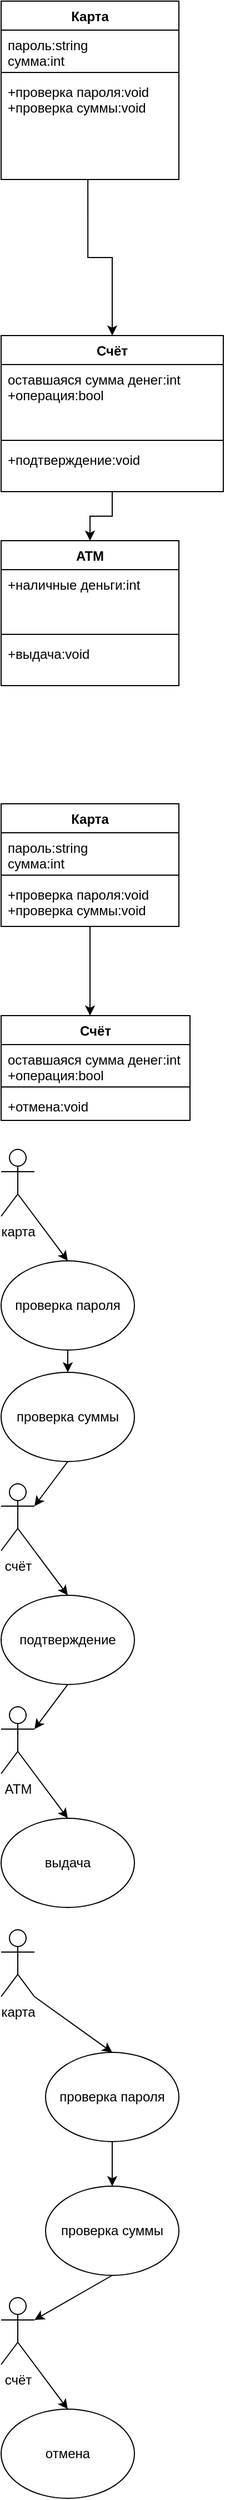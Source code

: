<mxfile version="12.1.3" pages="1"><diagram id="v66yK0sXSqK3zLY-FwVF" name="Page-1"><mxGraphModel dx="1360" dy="628" grid="1" gridSize="10" guides="1" tooltips="1" connect="1" arrows="1" fold="1" page="1" pageScale="1" pageWidth="827" pageHeight="1169" math="0" shadow="0"><root><mxCell id="0"/><mxCell id="1" parent="0"/><mxCell id="27XcoONJLGu04sv1R6hh-18" value="" style="edgeStyle=orthogonalEdgeStyle;rounded=0;orthogonalLoop=1;jettySize=auto;html=1;exitX=0.488;exitY=1;exitDx=0;exitDy=0;exitPerimeter=0;" edge="1" parent="1" source="27XcoONJLGu04sv1R6hh-27" target="27XcoONJLGu04sv1R6hh-14"><mxGeometry relative="1" as="geometry"><mxPoint x="200" y="170" as="sourcePoint"/></mxGeometry></mxCell><mxCell id="27XcoONJLGu04sv1R6hh-23" value="" style="edgeStyle=orthogonalEdgeStyle;rounded=0;orthogonalLoop=1;jettySize=auto;html=1;" edge="1" parent="1" source="27XcoONJLGu04sv1R6hh-14" target="27XcoONJLGu04sv1R6hh-19"><mxGeometry relative="1" as="geometry"/></mxCell><mxCell id="27XcoONJLGu04sv1R6hh-14" value="Счёт" style="swimlane;fontStyle=1;align=center;verticalAlign=top;childLayout=stackLayout;horizontal=1;startSize=26;horizontalStack=0;resizeParent=1;resizeParentMax=0;resizeLast=0;collapsible=1;marginBottom=0;" vertex="1" parent="1"><mxGeometry x="120" y="300" width="200" height="140" as="geometry"/></mxCell><mxCell id="27XcoONJLGu04sv1R6hh-15" value="оставшаяся сумма денег:int&#10;+операция:bool" style="text;strokeColor=none;fillColor=none;align=left;verticalAlign=top;spacingLeft=4;spacingRight=4;overflow=hidden;rotatable=0;points=[[0,0.5],[1,0.5]];portConstraint=eastwest;" vertex="1" parent="27XcoONJLGu04sv1R6hh-14"><mxGeometry y="26" width="200" height="64" as="geometry"/></mxCell><mxCell id="27XcoONJLGu04sv1R6hh-16" value="" style="line;strokeWidth=1;fillColor=none;align=left;verticalAlign=middle;spacingTop=-1;spacingLeft=3;spacingRight=3;rotatable=0;labelPosition=right;points=[];portConstraint=eastwest;" vertex="1" parent="27XcoONJLGu04sv1R6hh-14"><mxGeometry y="90" width="200" height="8" as="geometry"/></mxCell><mxCell id="27XcoONJLGu04sv1R6hh-17" value="+подтверждение:void" style="text;strokeColor=none;fillColor=none;align=left;verticalAlign=top;spacingLeft=4;spacingRight=4;overflow=hidden;rotatable=0;points=[[0,0.5],[1,0.5]];portConstraint=eastwest;" vertex="1" parent="27XcoONJLGu04sv1R6hh-14"><mxGeometry y="98" width="200" height="42" as="geometry"/></mxCell><mxCell id="27XcoONJLGu04sv1R6hh-19" value="ATM" style="swimlane;fontStyle=1;align=center;verticalAlign=top;childLayout=stackLayout;horizontal=1;startSize=26;horizontalStack=0;resizeParent=1;resizeParentMax=0;resizeLast=0;collapsible=1;marginBottom=0;" vertex="1" parent="1"><mxGeometry x="120" y="484" width="160" height="130" as="geometry"/></mxCell><mxCell id="27XcoONJLGu04sv1R6hh-20" value="+наличные деньги:int" style="text;strokeColor=none;fillColor=none;align=left;verticalAlign=top;spacingLeft=4;spacingRight=4;overflow=hidden;rotatable=0;points=[[0,0.5],[1,0.5]];portConstraint=eastwest;" vertex="1" parent="27XcoONJLGu04sv1R6hh-19"><mxGeometry y="26" width="160" height="54" as="geometry"/></mxCell><mxCell id="27XcoONJLGu04sv1R6hh-21" value="" style="line;strokeWidth=1;fillColor=none;align=left;verticalAlign=middle;spacingTop=-1;spacingLeft=3;spacingRight=3;rotatable=0;labelPosition=right;points=[];portConstraint=eastwest;" vertex="1" parent="27XcoONJLGu04sv1R6hh-19"><mxGeometry y="80" width="160" height="8" as="geometry"/></mxCell><mxCell id="27XcoONJLGu04sv1R6hh-22" value="+выдача:void" style="text;strokeColor=none;fillColor=none;align=left;verticalAlign=top;spacingLeft=4;spacingRight=4;overflow=hidden;rotatable=0;points=[[0,0.5],[1,0.5]];portConstraint=eastwest;" vertex="1" parent="27XcoONJLGu04sv1R6hh-19"><mxGeometry y="88" width="160" height="42" as="geometry"/></mxCell><mxCell id="27XcoONJLGu04sv1R6hh-24" value="Карта" style="swimlane;fontStyle=1;align=center;verticalAlign=top;childLayout=stackLayout;horizontal=1;startSize=26;horizontalStack=0;resizeParent=1;resizeParentMax=0;resizeLast=0;collapsible=1;marginBottom=0;" vertex="1" parent="1"><mxGeometry x="120" width="160" height="160" as="geometry"/></mxCell><mxCell id="27XcoONJLGu04sv1R6hh-25" value="пароль:string&#10;сумма:int" style="text;strokeColor=none;fillColor=none;align=left;verticalAlign=top;spacingLeft=4;spacingRight=4;overflow=hidden;rotatable=0;points=[[0,0.5],[1,0.5]];portConstraint=eastwest;" vertex="1" parent="27XcoONJLGu04sv1R6hh-24"><mxGeometry y="26" width="160" height="34" as="geometry"/></mxCell><mxCell id="27XcoONJLGu04sv1R6hh-26" value="" style="line;strokeWidth=1;fillColor=none;align=left;verticalAlign=middle;spacingTop=-1;spacingLeft=3;spacingRight=3;rotatable=0;labelPosition=right;points=[];portConstraint=eastwest;" vertex="1" parent="27XcoONJLGu04sv1R6hh-24"><mxGeometry y="60" width="160" height="8" as="geometry"/></mxCell><mxCell id="27XcoONJLGu04sv1R6hh-27" value="+проверка пароля:void&#10;+проверка суммы:void&#10;" style="text;strokeColor=none;fillColor=none;align=left;verticalAlign=top;spacingLeft=4;spacingRight=4;overflow=hidden;rotatable=0;points=[[0,0.5],[1,0.5]];portConstraint=eastwest;" vertex="1" parent="27XcoONJLGu04sv1R6hh-24"><mxGeometry y="68" width="160" height="92" as="geometry"/></mxCell><mxCell id="27XcoONJLGu04sv1R6hh-37" value="&lt;span style=&quot;font-family: &amp;#34;helvetica&amp;#34; , &amp;#34;arial&amp;#34; , sans-serif ; font-size: 0px ; white-space: nowrap&quot;&gt;%3CmxGraphModel%3E%3Croot%3E%3CmxCell%20id%3D%220%22%2F%3E%3CmxCell%20id%3D%221%22%20parent%3D%220%22%2F%3E%3CmxCell%20id%3D%222%22%20value%3D%22%D0%9A%D0%B0%D1%80%D1%82%D0%B0%22%20style%3D%22swimlane%3BfontStyle%3D1%3Balign%3Dcenter%3BverticalAlign%3Dtop%3BchildLayout%3DstackLayout%3Bhorizontal%3D1%3BstartSize%3D26%3BhorizontalStack%3D0%3BresizeParent%3D1%3BresizeParentMax%3D0%3BresizeLast%3D0%3Bcollapsible%3D1%3BmarginBottom%3D0%3B%22%20vertex%3D%221%22%20parent%3D%221%22%3E%3CmxGeometry%20x%3D%22120%22%20width%3D%22160%22%20height%3D%22160%22%20as%3D%22geometry%22%2F%3E%3C%2FmxCell%3E%3CmxCell%20id%3D%223%22%20value%3D%22string%20%D0%BF%D0%B0%D1%80%D0%BE%D0%BB%D1%8C%3B%26%2310%3Bint%20%D1%81%D1%83%D0%BC%D0%BC%D0%B0%3B%22%20style%3D%22text%3BstrokeColor%3Dnone%3BfillColor%3Dnone%3Balign%3Dleft%3BverticalAlign%3Dtop%3BspacingLeft%3D4%3BspacingRight%3D4%3Boverflow%3Dhidden%3Brotatable%3D0%3Bpoints%3D%5B%5B0%2C0.5%5D%2C%5B1%2C0.5%5D%5D%3BportConstraint%3Deastwest%3B%22%20vertex%3D%221%22%20parent%3D%222%22%3E%3CmxGeometry%20y%3D%2226%22%20width%3D%22160%22%20height%3D%2234%22%20as%3D%22geometry%22%2F%3E%3C%2FmxCell%3E%3CmxCell%20id%3D%224%22%20value%3D%22%22%20style%3D%22line%3BstrokeWidth%3D1%3BfillColor%3Dnone%3Balign%3Dleft%3BverticalAlign%3Dmiddle%3BspacingTop%3D-1%3BspacingLeft%3D3%3BspacingRight%3D3%3Brotatable%3D0%3BlabelPosition%3Dright%3Bpoints%3D%5B%5D%3BportConstraint%3Deastwest%3B%22%20vertex%3D%221%22%20parent%3D%222%22%3E%3CmxGeometry%20y%3D%2260%22%20width%3D%22160%22%20height%3D%228%22%20as%3D%22geometry%22%2F%3E%3C%2FmxCell%3E%3CmxCell%20id%3D%225%22%20value%3D%22public%3A%26%2310%3Bvoid%20%D0%B2%D0%B5%D1%80%D0%B8%D1%84%D0%B8%D0%BA%D0%B0%D1%86%D0%B8%D1%8F()%26%2310%3B%7B%26%2310%3B%D0%BF%D1%80%D0%BE%D0%B2%D0%B5%D1%80%D0%BA%D0%B0%20%D0%BF%D0%B0%D1%80%D0%BE%D0%BB%D1%8F()%3B%26%2310%3B%D0%BF%D1%80%D0%BE%D0%B2%D0%B5%D1%80%D0%BA%D0%B0%20%D1%81%D1%83%D0%BC%D0%BC%D1%8B()%3B%26%2310%3B%7D%22%20style%3D%22text%3BstrokeColor%3Dnone%3BfillColor%3Dnone%3Balign%3Dleft%3BverticalAlign%3Dtop%3BspacingLeft%3D4%3BspacingRight%3D4%3Boverflow%3Dhidden%3Brotatable%3D0%3Bpoints%3D%5B%5B0%2C0.5%5D%2C%5B1%2C0.5%5D%5D%3BportConstraint%3Deastwest%3B%22%20vertex%3D%221%22%20parent%3D%222%22%3E%3CmxGeometry%20y%3D%2268%22%20width%3D%22160%22%20height%3D%2292%22%20as%3D%22geometry%22%2F%3E%3C%2FmxCell%3E%3C%2Froot%3E%3C%2FmxGraphModel%3E&lt;/span&gt;" style="text;html=1;strokeColor=none;fillColor=none;align=center;verticalAlign=middle;whiteSpace=wrap;rounded=0;" vertex="1" parent="1"><mxGeometry x="120" y="680" width="40" height="20" as="geometry"/></mxCell><mxCell id="27XcoONJLGu04sv1R6hh-69" value="" style="edgeStyle=orthogonalEdgeStyle;rounded=0;orthogonalLoop=1;jettySize=auto;html=1;" edge="1" parent="1" source="27XcoONJLGu04sv1R6hh-55"><mxGeometry relative="1" as="geometry"><mxPoint x="200" y="910" as="targetPoint"/></mxGeometry></mxCell><mxCell id="27XcoONJLGu04sv1R6hh-55" value="Карта" style="swimlane;fontStyle=1;align=center;verticalAlign=top;childLayout=stackLayout;horizontal=1;startSize=26;horizontalStack=0;resizeParent=1;resizeParentMax=0;resizeLast=0;collapsible=1;marginBottom=0;" vertex="1" parent="1"><mxGeometry x="120" y="720" width="160" height="110" as="geometry"/></mxCell><mxCell id="27XcoONJLGu04sv1R6hh-56" value="пароль:string&#10;сумма:int" style="text;strokeColor=none;fillColor=none;align=left;verticalAlign=top;spacingLeft=4;spacingRight=4;overflow=hidden;rotatable=0;points=[[0,0.5],[1,0.5]];portConstraint=eastwest;" vertex="1" parent="27XcoONJLGu04sv1R6hh-55"><mxGeometry y="26" width="160" height="34" as="geometry"/></mxCell><mxCell id="27XcoONJLGu04sv1R6hh-57" value="" style="line;strokeWidth=1;fillColor=none;align=left;verticalAlign=middle;spacingTop=-1;spacingLeft=3;spacingRight=3;rotatable=0;labelPosition=right;points=[];portConstraint=eastwest;" vertex="1" parent="27XcoONJLGu04sv1R6hh-55"><mxGeometry y="60" width="160" height="8" as="geometry"/></mxCell><mxCell id="27XcoONJLGu04sv1R6hh-58" value="+проверка пароля:void&#10;+проверка суммы:void" style="text;strokeColor=none;fillColor=none;align=left;verticalAlign=top;spacingLeft=4;spacingRight=4;overflow=hidden;rotatable=0;points=[[0,0.5],[1,0.5]];portConstraint=eastwest;" vertex="1" parent="27XcoONJLGu04sv1R6hh-55"><mxGeometry y="68" width="160" height="42" as="geometry"/></mxCell><mxCell id="27XcoONJLGu04sv1R6hh-71" value="Счёт" style="swimlane;fontStyle=1;align=center;verticalAlign=top;childLayout=stackLayout;horizontal=1;startSize=26;horizontalStack=0;resizeParent=1;resizeParentMax=0;resizeLast=0;collapsible=1;marginBottom=0;" vertex="1" parent="1"><mxGeometry x="120" y="910" width="170" height="94" as="geometry"/></mxCell><mxCell id="27XcoONJLGu04sv1R6hh-72" value="оставшаяся сумма денег:int&#10;+операция:bool" style="text;strokeColor=none;fillColor=none;align=left;verticalAlign=top;spacingLeft=4;spacingRight=4;overflow=hidden;rotatable=0;points=[[0,0.5],[1,0.5]];portConstraint=eastwest;" vertex="1" parent="27XcoONJLGu04sv1R6hh-71"><mxGeometry y="26" width="170" height="34" as="geometry"/></mxCell><mxCell id="27XcoONJLGu04sv1R6hh-73" value="" style="line;strokeWidth=1;fillColor=none;align=left;verticalAlign=middle;spacingTop=-1;spacingLeft=3;spacingRight=3;rotatable=0;labelPosition=right;points=[];portConstraint=eastwest;" vertex="1" parent="27XcoONJLGu04sv1R6hh-71"><mxGeometry y="60" width="170" height="8" as="geometry"/></mxCell><mxCell id="27XcoONJLGu04sv1R6hh-74" value="+отмена:void" style="text;strokeColor=none;fillColor=none;align=left;verticalAlign=top;spacingLeft=4;spacingRight=4;overflow=hidden;rotatable=0;points=[[0,0.5],[1,0.5]];portConstraint=eastwest;" vertex="1" parent="27XcoONJLGu04sv1R6hh-71"><mxGeometry y="68" width="170" height="26" as="geometry"/></mxCell><mxCell id="27XcoONJLGu04sv1R6hh-75" value="карта" style="shape=umlActor;verticalLabelPosition=bottom;labelBackgroundColor=#ffffff;verticalAlign=top;html=1;outlineConnect=0;" vertex="1" parent="1"><mxGeometry x="120" y="1030" width="30" height="60" as="geometry"/></mxCell><mxCell id="27XcoONJLGu04sv1R6hh-76" value="проверка пароля" style="ellipse;whiteSpace=wrap;html=1;" vertex="1" parent="1"><mxGeometry x="120" y="1130" width="120" height="80" as="geometry"/></mxCell><mxCell id="27XcoONJLGu04sv1R6hh-77" value="проверка суммы" style="ellipse;whiteSpace=wrap;html=1;" vertex="1" parent="1"><mxGeometry x="120" y="1230" width="120" height="80" as="geometry"/></mxCell><mxCell id="27XcoONJLGu04sv1R6hh-78" value="счёт" style="shape=umlActor;verticalLabelPosition=bottom;labelBackgroundColor=#ffffff;verticalAlign=top;html=1;outlineConnect=0;" vertex="1" parent="1"><mxGeometry x="120" y="1330" width="30" height="60" as="geometry"/></mxCell><mxCell id="27XcoONJLGu04sv1R6hh-82" value="подтверждение" style="ellipse;whiteSpace=wrap;html=1;" vertex="1" parent="1"><mxGeometry x="120" y="1430" width="120" height="80" as="geometry"/></mxCell><mxCell id="27XcoONJLGu04sv1R6hh-83" value="ATM" style="shape=umlActor;verticalLabelPosition=bottom;labelBackgroundColor=#ffffff;verticalAlign=top;html=1;outlineConnect=0;" vertex="1" parent="1"><mxGeometry x="120" y="1530" width="30" height="60" as="geometry"/></mxCell><mxCell id="27XcoONJLGu04sv1R6hh-84" value="выдача" style="ellipse;whiteSpace=wrap;html=1;" vertex="1" parent="1"><mxGeometry x="120" y="1630" width="120" height="80" as="geometry"/></mxCell><mxCell id="27XcoONJLGu04sv1R6hh-85" value="" style="endArrow=classic;html=1;exitX=1;exitY=1;exitDx=0;exitDy=0;exitPerimeter=0;entryX=0.5;entryY=0;entryDx=0;entryDy=0;" edge="1" parent="1" source="27XcoONJLGu04sv1R6hh-75" target="27XcoONJLGu04sv1R6hh-76"><mxGeometry width="50" height="50" relative="1" as="geometry"><mxPoint x="290" y="1110" as="sourcePoint"/><mxPoint x="340" y="1060" as="targetPoint"/></mxGeometry></mxCell><mxCell id="27XcoONJLGu04sv1R6hh-87" value="" style="endArrow=classic;html=1;exitX=0.5;exitY=1;exitDx=0;exitDy=0;entryX=0.5;entryY=0;entryDx=0;entryDy=0;" edge="1" parent="1" source="27XcoONJLGu04sv1R6hh-76" target="27XcoONJLGu04sv1R6hh-77"><mxGeometry width="50" height="50" relative="1" as="geometry"><mxPoint x="310" y="1235" as="sourcePoint"/><mxPoint x="360" y="1185" as="targetPoint"/></mxGeometry></mxCell><mxCell id="27XcoONJLGu04sv1R6hh-88" value="" style="endArrow=classic;html=1;exitX=0.5;exitY=1;exitDx=0;exitDy=0;entryX=1;entryY=0.333;entryDx=0;entryDy=0;entryPerimeter=0;" edge="1" parent="1" source="27XcoONJLGu04sv1R6hh-77" target="27XcoONJLGu04sv1R6hh-78"><mxGeometry width="50" height="50" relative="1" as="geometry"><mxPoint x="120" y="1780" as="sourcePoint"/><mxPoint x="170" y="1730" as="targetPoint"/></mxGeometry></mxCell><mxCell id="27XcoONJLGu04sv1R6hh-89" value="" style="endArrow=classic;html=1;exitX=1;exitY=1;exitDx=0;exitDy=0;exitPerimeter=0;entryX=0.5;entryY=0;entryDx=0;entryDy=0;" edge="1" parent="1" source="27XcoONJLGu04sv1R6hh-78" target="27XcoONJLGu04sv1R6hh-82"><mxGeometry width="50" height="50" relative="1" as="geometry"><mxPoint x="120" y="1780" as="sourcePoint"/><mxPoint x="170" y="1730" as="targetPoint"/></mxGeometry></mxCell><mxCell id="27XcoONJLGu04sv1R6hh-90" value="" style="endArrow=classic;html=1;exitX=0.5;exitY=1;exitDx=0;exitDy=0;entryX=1;entryY=0.333;entryDx=0;entryDy=0;entryPerimeter=0;" edge="1" parent="1" source="27XcoONJLGu04sv1R6hh-82" target="27XcoONJLGu04sv1R6hh-83"><mxGeometry width="50" height="50" relative="1" as="geometry"><mxPoint x="120" y="1780" as="sourcePoint"/><mxPoint x="170" y="1730" as="targetPoint"/></mxGeometry></mxCell><mxCell id="27XcoONJLGu04sv1R6hh-91" value="" style="endArrow=classic;html=1;exitX=1;exitY=1;exitDx=0;exitDy=0;exitPerimeter=0;entryX=0.5;entryY=0;entryDx=0;entryDy=0;" edge="1" parent="1" source="27XcoONJLGu04sv1R6hh-83" target="27XcoONJLGu04sv1R6hh-84"><mxGeometry width="50" height="50" relative="1" as="geometry"><mxPoint x="120" y="1780" as="sourcePoint"/><mxPoint x="170" y="1730" as="targetPoint"/></mxGeometry></mxCell><mxCell id="27XcoONJLGu04sv1R6hh-92" value="карта" style="shape=umlActor;verticalLabelPosition=bottom;labelBackgroundColor=#ffffff;verticalAlign=top;html=1;outlineConnect=0;" vertex="1" parent="1"><mxGeometry x="120" y="1730" width="30" height="60" as="geometry"/></mxCell><mxCell id="27XcoONJLGu04sv1R6hh-93" value="проверка пароля" style="ellipse;whiteSpace=wrap;html=1;" vertex="1" parent="1"><mxGeometry x="160" y="1840" width="120" height="80" as="geometry"/></mxCell><mxCell id="27XcoONJLGu04sv1R6hh-94" value="проверка суммы" style="ellipse;whiteSpace=wrap;html=1;" vertex="1" parent="1"><mxGeometry x="160" y="1960" width="120" height="80" as="geometry"/></mxCell><mxCell id="27XcoONJLGu04sv1R6hh-95" value="" style="endArrow=classic;html=1;entryX=0.5;entryY=0;entryDx=0;entryDy=0;exitX=1;exitY=1;exitDx=0;exitDy=0;exitPerimeter=0;" edge="1" parent="1" source="27XcoONJLGu04sv1R6hh-92" target="27XcoONJLGu04sv1R6hh-93"><mxGeometry width="50" height="50" relative="1" as="geometry"><mxPoint x="100" y="1930" as="sourcePoint"/><mxPoint x="170" y="2060" as="targetPoint"/></mxGeometry></mxCell><mxCell id="27XcoONJLGu04sv1R6hh-96" value="" style="endArrow=classic;html=1;exitX=0.5;exitY=1;exitDx=0;exitDy=0;entryX=0.5;entryY=0;entryDx=0;entryDy=0;" edge="1" parent="1" source="27XcoONJLGu04sv1R6hh-93" target="27XcoONJLGu04sv1R6hh-94"><mxGeometry width="50" height="50" relative="1" as="geometry"><mxPoint x="120" y="2110" as="sourcePoint"/><mxPoint x="170" y="2060" as="targetPoint"/></mxGeometry></mxCell><mxCell id="27XcoONJLGu04sv1R6hh-97" value="счёт" style="shape=umlActor;verticalLabelPosition=bottom;labelBackgroundColor=#ffffff;verticalAlign=top;html=1;outlineConnect=0;" vertex="1" parent="1"><mxGeometry x="120" y="2060" width="30" height="60" as="geometry"/></mxCell><mxCell id="27XcoONJLGu04sv1R6hh-98" value="отмена" style="ellipse;whiteSpace=wrap;html=1;" vertex="1" parent="1"><mxGeometry x="120" y="2160" width="120" height="80" as="geometry"/></mxCell><mxCell id="27XcoONJLGu04sv1R6hh-99" value="" style="endArrow=classic;html=1;exitX=1;exitY=1;exitDx=0;exitDy=0;exitPerimeter=0;entryX=0.5;entryY=0;entryDx=0;entryDy=0;" edge="1" parent="1" source="27XcoONJLGu04sv1R6hh-97" target="27XcoONJLGu04sv1R6hh-98"><mxGeometry width="50" height="50" relative="1" as="geometry"><mxPoint x="120" y="2310" as="sourcePoint"/><mxPoint x="170" y="2260" as="targetPoint"/></mxGeometry></mxCell><mxCell id="27XcoONJLGu04sv1R6hh-100" value="" style="endArrow=classic;html=1;exitX=0.5;exitY=1;exitDx=0;exitDy=0;entryX=1;entryY=0.333;entryDx=0;entryDy=0;entryPerimeter=0;" edge="1" parent="1" source="27XcoONJLGu04sv1R6hh-94" target="27XcoONJLGu04sv1R6hh-97"><mxGeometry width="50" height="50" relative="1" as="geometry"><mxPoint x="120" y="2310" as="sourcePoint"/><mxPoint x="170" y="2260" as="targetPoint"/></mxGeometry></mxCell></root></mxGraphModel></diagram></mxfile>
